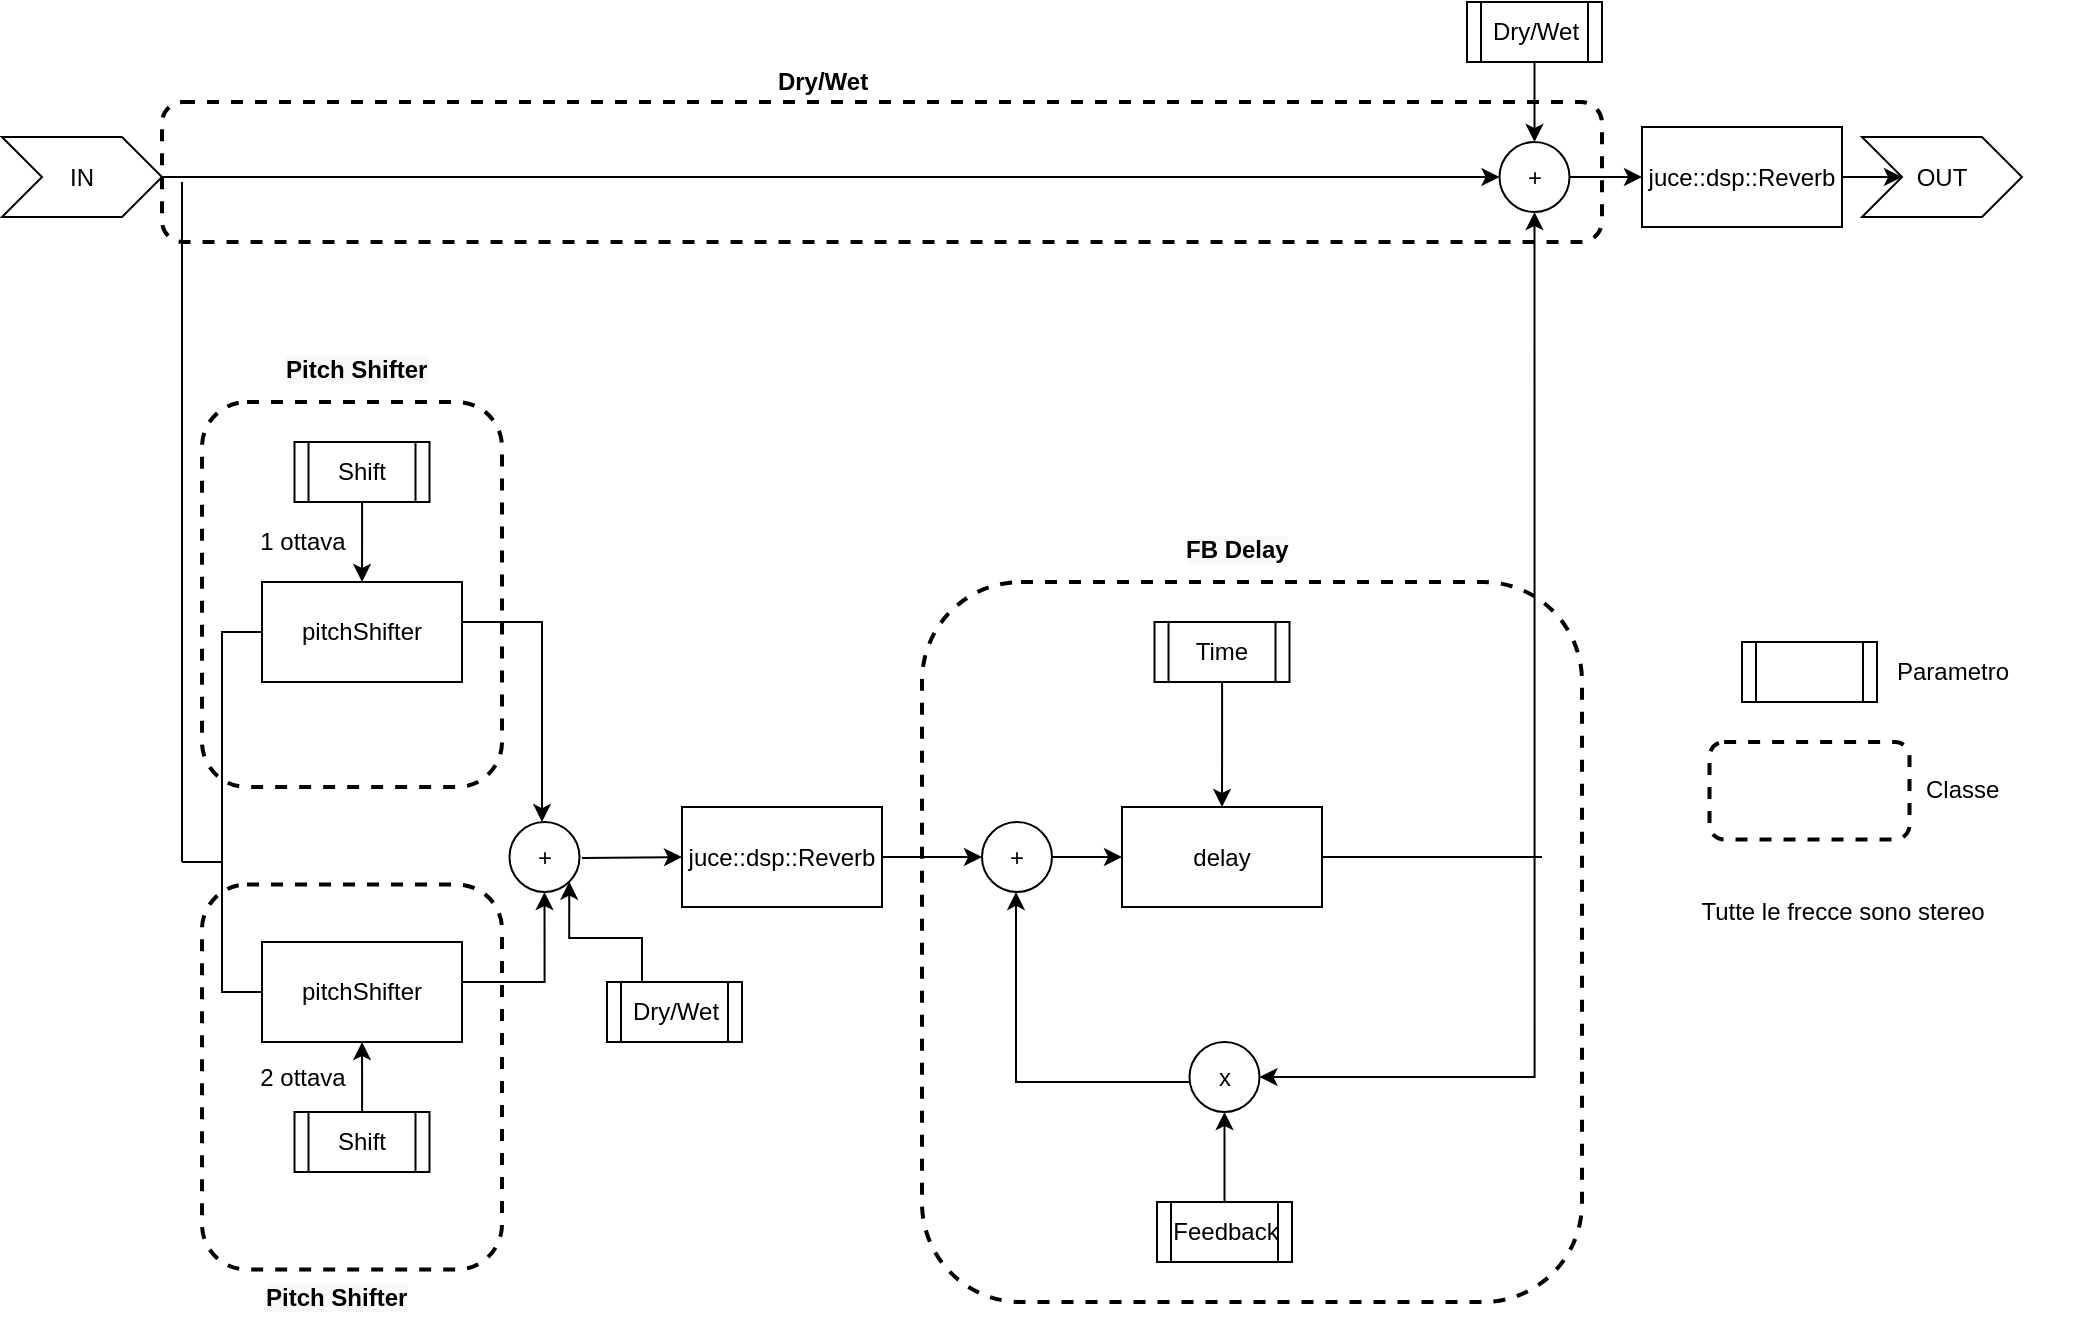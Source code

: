 <mxfile version="17.4.1" type="device"><diagram name="Page-1" id="2a216829-ef6e-dabb-86c1-c78162f3ba2b"><mxGraphModel dx="1409" dy="738" grid="1" gridSize="10" guides="1" tooltips="1" connect="1" arrows="1" fold="1" page="1" pageScale="1" pageWidth="1169" pageHeight="827" background="none" math="0" shadow="0"><root><mxCell id="0"/><mxCell id="1" parent="0"/><mxCell id="IwHar4CnBKaZa-WV_d8t-12" style="edgeStyle=orthogonalEdgeStyle;rounded=0;orthogonalLoop=1;jettySize=auto;html=1;entryX=0;entryY=0.5;entryDx=0;entryDy=0;" edge="1" parent="1" source="IwHar4CnBKaZa-WV_d8t-3" target="IwHar4CnBKaZa-WV_d8t-8"><mxGeometry relative="1" as="geometry"><mxPoint x="520" y="140" as="targetPoint"/></mxGeometry></mxCell><mxCell id="IwHar4CnBKaZa-WV_d8t-3" value="IN" style="shape=step;perimeter=stepPerimeter;whiteSpace=wrap;html=1;fixedSize=1;" vertex="1" parent="1"><mxGeometry x="10" y="117.5" width="80" height="40" as="geometry"/></mxCell><mxCell id="IwHar4CnBKaZa-WV_d8t-4" value="OUT" style="shape=step;perimeter=stepPerimeter;whiteSpace=wrap;html=1;fixedSize=1;" vertex="1" parent="1"><mxGeometry x="940" y="117.5" width="80" height="40" as="geometry"/></mxCell><mxCell id="IwHar4CnBKaZa-WV_d8t-6" style="edgeStyle=orthogonalEdgeStyle;rounded=0;orthogonalLoop=1;jettySize=auto;html=1;entryX=0;entryY=0.5;entryDx=0;entryDy=0;" edge="1" parent="1" source="IwHar4CnBKaZa-WV_d8t-5" target="IwHar4CnBKaZa-WV_d8t-4"><mxGeometry relative="1" as="geometry"/></mxCell><mxCell id="IwHar4CnBKaZa-WV_d8t-5" value="juce::dsp::Reverb" style="rounded=0;whiteSpace=wrap;html=1;" vertex="1" parent="1"><mxGeometry x="830" y="112.5" width="100" height="50" as="geometry"/></mxCell><mxCell id="IwHar4CnBKaZa-WV_d8t-9" style="edgeStyle=orthogonalEdgeStyle;rounded=0;orthogonalLoop=1;jettySize=auto;html=1;entryX=0;entryY=0.5;entryDx=0;entryDy=0;" edge="1" parent="1" source="IwHar4CnBKaZa-WV_d8t-8" target="IwHar4CnBKaZa-WV_d8t-5"><mxGeometry relative="1" as="geometry"/></mxCell><mxCell id="IwHar4CnBKaZa-WV_d8t-71" style="edgeStyle=orthogonalEdgeStyle;rounded=0;orthogonalLoop=1;jettySize=auto;html=1;entryX=1;entryY=0.5;entryDx=0;entryDy=0;startArrow=classic;startFill=1;endArrow=classic;endFill=1;" edge="1" parent="1" source="IwHar4CnBKaZa-WV_d8t-8" target="IwHar4CnBKaZa-WV_d8t-27"><mxGeometry relative="1" as="geometry"><Array as="points"><mxPoint x="776" y="588"/></Array></mxGeometry></mxCell><mxCell id="IwHar4CnBKaZa-WV_d8t-8" value="+" style="ellipse;whiteSpace=wrap;html=1;aspect=fixed;" vertex="1" parent="1"><mxGeometry x="758.75" y="120" width="35" height="35" as="geometry"/></mxCell><mxCell id="IwHar4CnBKaZa-WV_d8t-11" style="edgeStyle=orthogonalEdgeStyle;rounded=0;orthogonalLoop=1;jettySize=auto;html=1;entryX=0.5;entryY=0;entryDx=0;entryDy=0;" edge="1" parent="1" source="IwHar4CnBKaZa-WV_d8t-10" target="IwHar4CnBKaZa-WV_d8t-8"><mxGeometry relative="1" as="geometry"/></mxCell><mxCell id="IwHar4CnBKaZa-WV_d8t-10" value="Dry/Wet" style="shape=process;whiteSpace=wrap;html=1;backgroundOutline=1;" vertex="1" parent="1"><mxGeometry x="742.5" y="50" width="67.5" height="30" as="geometry"/></mxCell><mxCell id="IwHar4CnBKaZa-WV_d8t-18" value="" style="endArrow=classic;html=1;rounded=0;entryX=0;entryY=0.5;entryDx=0;entryDy=0;" edge="1" parent="1" target="IwHar4CnBKaZa-WV_d8t-31"><mxGeometry width="50" height="50" relative="1" as="geometry"><mxPoint x="300" y="478" as="sourcePoint"/><mxPoint x="310" y="480" as="targetPoint"/></mxGeometry></mxCell><mxCell id="IwHar4CnBKaZa-WV_d8t-80" style="edgeStyle=orthogonalEdgeStyle;rounded=0;orthogonalLoop=1;jettySize=auto;html=1;startArrow=none;startFill=0;endArrow=none;endFill=0;" edge="1" parent="1" source="IwHar4CnBKaZa-WV_d8t-21"><mxGeometry relative="1" as="geometry"><mxPoint x="780" y="477.5" as="targetPoint"/></mxGeometry></mxCell><mxCell id="IwHar4CnBKaZa-WV_d8t-21" value="delay" style="rounded=0;whiteSpace=wrap;html=1;" vertex="1" parent="1"><mxGeometry x="570" y="452.5" width="100" height="50" as="geometry"/></mxCell><mxCell id="IwHar4CnBKaZa-WV_d8t-23" style="edgeStyle=orthogonalEdgeStyle;rounded=0;orthogonalLoop=1;jettySize=auto;html=1;entryX=0;entryY=0.5;entryDx=0;entryDy=0;" edge="1" parent="1" source="IwHar4CnBKaZa-WV_d8t-22" target="IwHar4CnBKaZa-WV_d8t-21"><mxGeometry relative="1" as="geometry"/></mxCell><mxCell id="IwHar4CnBKaZa-WV_d8t-22" value="+" style="ellipse;whiteSpace=wrap;html=1;aspect=fixed;" vertex="1" parent="1"><mxGeometry x="500" y="460" width="35" height="35" as="geometry"/></mxCell><mxCell id="IwHar4CnBKaZa-WV_d8t-70" style="edgeStyle=orthogonalEdgeStyle;rounded=0;orthogonalLoop=1;jettySize=auto;html=1;startArrow=none;startFill=0;endArrow=classic;endFill=1;" edge="1" parent="1" source="IwHar4CnBKaZa-WV_d8t-27" target="IwHar4CnBKaZa-WV_d8t-22"><mxGeometry relative="1" as="geometry"><Array as="points"><mxPoint x="517" y="590"/></Array></mxGeometry></mxCell><mxCell id="IwHar4CnBKaZa-WV_d8t-27" value="x" style="ellipse;whiteSpace=wrap;html=1;aspect=fixed;" vertex="1" parent="1"><mxGeometry x="603.75" y="570" width="35" height="35" as="geometry"/></mxCell><mxCell id="IwHar4CnBKaZa-WV_d8t-32" value="" style="edgeStyle=orthogonalEdgeStyle;rounded=0;orthogonalLoop=1;jettySize=auto;html=1;" edge="1" parent="1" source="IwHar4CnBKaZa-WV_d8t-31" target="IwHar4CnBKaZa-WV_d8t-22"><mxGeometry relative="1" as="geometry"/></mxCell><mxCell id="IwHar4CnBKaZa-WV_d8t-31" value="juce::dsp::Reverb" style="rounded=0;whiteSpace=wrap;html=1;" vertex="1" parent="1"><mxGeometry x="350" y="452.5" width="100" height="50" as="geometry"/></mxCell><mxCell id="IwHar4CnBKaZa-WV_d8t-34" value="" style="edgeStyle=orthogonalEdgeStyle;rounded=0;orthogonalLoop=1;jettySize=auto;html=1;" edge="1" parent="1" source="IwHar4CnBKaZa-WV_d8t-33" target="IwHar4CnBKaZa-WV_d8t-27"><mxGeometry relative="1" as="geometry"/></mxCell><mxCell id="IwHar4CnBKaZa-WV_d8t-33" value="Feedback" style="shape=process;whiteSpace=wrap;html=1;backgroundOutline=1;" vertex="1" parent="1"><mxGeometry x="587.5" y="650" width="67.5" height="30" as="geometry"/></mxCell><mxCell id="IwHar4CnBKaZa-WV_d8t-36" value="" style="edgeStyle=orthogonalEdgeStyle;rounded=0;orthogonalLoop=1;jettySize=auto;html=1;" edge="1" parent="1" source="IwHar4CnBKaZa-WV_d8t-35" target="IwHar4CnBKaZa-WV_d8t-21"><mxGeometry relative="1" as="geometry"/></mxCell><mxCell id="IwHar4CnBKaZa-WV_d8t-35" value="Time" style="shape=process;whiteSpace=wrap;html=1;backgroundOutline=1;" vertex="1" parent="1"><mxGeometry x="586.25" y="360" width="67.5" height="30" as="geometry"/></mxCell><mxCell id="IwHar4CnBKaZa-WV_d8t-60" style="edgeStyle=orthogonalEdgeStyle;rounded=0;orthogonalLoop=1;jettySize=auto;html=1;endArrow=none;endFill=0;" edge="1" parent="1" source="IwHar4CnBKaZa-WV_d8t-39"><mxGeometry relative="1" as="geometry"><mxPoint x="120" y="480" as="targetPoint"/></mxGeometry></mxCell><mxCell id="IwHar4CnBKaZa-WV_d8t-39" value="pitchShifter" style="rounded=0;whiteSpace=wrap;html=1;" vertex="1" parent="1"><mxGeometry x="140" y="340" width="100" height="50" as="geometry"/></mxCell><mxCell id="IwHar4CnBKaZa-WV_d8t-47" value="" style="edgeStyle=orthogonalEdgeStyle;rounded=0;orthogonalLoop=1;jettySize=auto;html=1;" edge="1" parent="1" source="IwHar4CnBKaZa-WV_d8t-48" target="IwHar4CnBKaZa-WV_d8t-39"><mxGeometry relative="1" as="geometry"/></mxCell><mxCell id="IwHar4CnBKaZa-WV_d8t-48" value="Shift" style="shape=process;whiteSpace=wrap;html=1;backgroundOutline=1;" vertex="1" parent="1"><mxGeometry x="156.25" y="270" width="67.5" height="30" as="geometry"/></mxCell><mxCell id="IwHar4CnBKaZa-WV_d8t-61" style="edgeStyle=orthogonalEdgeStyle;rounded=0;orthogonalLoop=1;jettySize=auto;html=1;endArrow=none;endFill=0;" edge="1" parent="1" source="IwHar4CnBKaZa-WV_d8t-49"><mxGeometry relative="1" as="geometry"><mxPoint x="120" y="480" as="targetPoint"/></mxGeometry></mxCell><mxCell id="IwHar4CnBKaZa-WV_d8t-49" value="pitchShifter" style="rounded=0;whiteSpace=wrap;html=1;" vertex="1" parent="1"><mxGeometry x="140" y="520" width="100" height="50" as="geometry"/></mxCell><mxCell id="IwHar4CnBKaZa-WV_d8t-52" value="" style="edgeStyle=orthogonalEdgeStyle;rounded=0;orthogonalLoop=1;jettySize=auto;html=1;" edge="1" parent="1" source="IwHar4CnBKaZa-WV_d8t-51" target="IwHar4CnBKaZa-WV_d8t-49"><mxGeometry relative="1" as="geometry"/></mxCell><mxCell id="IwHar4CnBKaZa-WV_d8t-51" value="Shift" style="shape=process;whiteSpace=wrap;html=1;backgroundOutline=1;" vertex="1" parent="1"><mxGeometry x="156.25" y="605" width="67.5" height="30" as="geometry"/></mxCell><mxCell id="IwHar4CnBKaZa-WV_d8t-53" value="" style="endArrow=none;html=1;rounded=0;strokeWidth=1;" edge="1" parent="1"><mxGeometry width="50" height="50" relative="1" as="geometry"><mxPoint x="100" y="140" as="sourcePoint"/><mxPoint x="100" y="480" as="targetPoint"/></mxGeometry></mxCell><mxCell id="IwHar4CnBKaZa-WV_d8t-64" style="edgeStyle=orthogonalEdgeStyle;rounded=0;orthogonalLoop=1;jettySize=auto;html=1;entryX=1;entryY=0;entryDx=0;entryDy=0;endArrow=none;endFill=0;startArrow=classic;startFill=1;" edge="1" parent="1" source="IwHar4CnBKaZa-WV_d8t-54" target="IwHar4CnBKaZa-WV_d8t-49"><mxGeometry relative="1" as="geometry"><Array as="points"><mxPoint x="281" y="540"/><mxPoint x="240" y="540"/></Array></mxGeometry></mxCell><mxCell id="IwHar4CnBKaZa-WV_d8t-66" style="edgeStyle=orthogonalEdgeStyle;rounded=0;orthogonalLoop=1;jettySize=auto;html=1;entryX=1;entryY=1;entryDx=0;entryDy=0;endArrow=none;endFill=0;startArrow=classic;startFill=1;" edge="1" parent="1" source="IwHar4CnBKaZa-WV_d8t-54" target="IwHar4CnBKaZa-WV_d8t-39"><mxGeometry relative="1" as="geometry"><Array as="points"><mxPoint x="280" y="360"/><mxPoint x="240" y="360"/></Array></mxGeometry></mxCell><mxCell id="IwHar4CnBKaZa-WV_d8t-54" value="+" style="ellipse;whiteSpace=wrap;html=1;aspect=fixed;" vertex="1" parent="1"><mxGeometry x="263.75" y="460" width="35" height="35" as="geometry"/></mxCell><mxCell id="IwHar4CnBKaZa-WV_d8t-87" style="edgeStyle=orthogonalEdgeStyle;rounded=0;orthogonalLoop=1;jettySize=auto;html=1;entryX=1;entryY=1;entryDx=0;entryDy=0;startArrow=none;startFill=0;endArrow=classic;endFill=1;strokeWidth=1;" edge="1" parent="1" source="IwHar4CnBKaZa-WV_d8t-55" target="IwHar4CnBKaZa-WV_d8t-54"><mxGeometry relative="1" as="geometry"><Array as="points"><mxPoint x="330" y="518"/><mxPoint x="294" y="518"/></Array></mxGeometry></mxCell><mxCell id="IwHar4CnBKaZa-WV_d8t-55" value="Dry/Wet&lt;br&gt;" style="shape=process;whiteSpace=wrap;html=1;backgroundOutline=1;" vertex="1" parent="1"><mxGeometry x="312.5" y="540" width="67.5" height="30" as="geometry"/></mxCell><mxCell id="IwHar4CnBKaZa-WV_d8t-59" value="" style="endArrow=none;html=1;rounded=0;" edge="1" parent="1"><mxGeometry width="50" height="50" relative="1" as="geometry"><mxPoint x="100" y="480" as="sourcePoint"/><mxPoint x="120" y="480" as="targetPoint"/></mxGeometry></mxCell><mxCell id="IwHar4CnBKaZa-WV_d8t-67" value="1 ottava" style="text;html=1;align=center;verticalAlign=middle;resizable=0;points=[];autosize=1;strokeColor=none;fillColor=none;" vertex="1" parent="1"><mxGeometry x="130" y="310" width="60" height="20" as="geometry"/></mxCell><mxCell id="IwHar4CnBKaZa-WV_d8t-68" value="2 ottava" style="text;html=1;align=center;verticalAlign=middle;resizable=0;points=[];autosize=1;strokeColor=none;fillColor=none;" vertex="1" parent="1"><mxGeometry x="130" y="577.5" width="60" height="20" as="geometry"/></mxCell><mxCell id="IwHar4CnBKaZa-WV_d8t-74" value="" style="rounded=1;whiteSpace=wrap;html=1;glass=0;strokeWidth=2;fillColor=none;dashed=1;" vertex="1" parent="1"><mxGeometry x="90" y="100" width="720" height="70" as="geometry"/></mxCell><mxCell id="IwHar4CnBKaZa-WV_d8t-76" value="&lt;b&gt;Dry/Wet&lt;/b&gt;" style="text;html=1;align=center;verticalAlign=middle;resizable=0;points=[];autosize=1;strokeColor=none;fillColor=none;" vertex="1" parent="1"><mxGeometry x="390" y="80" width="60" height="20" as="geometry"/></mxCell><mxCell id="IwHar4CnBKaZa-WV_d8t-77" value="" style="rounded=1;whiteSpace=wrap;html=1;glass=0;strokeWidth=2;fillColor=none;dashed=1;" vertex="1" parent="1"><mxGeometry x="470" y="340" width="330" height="360" as="geometry"/></mxCell><mxCell id="IwHar4CnBKaZa-WV_d8t-78" value="&lt;b style=&quot;color: rgb(0 , 0 , 0) ; font-family: &amp;#34;helvetica&amp;#34; ; font-size: 12px ; font-style: normal ; letter-spacing: normal ; text-align: center ; text-indent: 0px ; text-transform: none ; word-spacing: 0px ; background-color: rgb(248 , 249 , 250)&quot;&gt;FB Delay&lt;/b&gt;" style="text;whiteSpace=wrap;html=1;" vertex="1" parent="1"><mxGeometry x="600" y="310" width="70" height="30" as="geometry"/></mxCell><mxCell id="IwHar4CnBKaZa-WV_d8t-82" value="" style="rounded=1;whiteSpace=wrap;html=1;glass=0;strokeWidth=2;fillColor=none;dashed=1;" vertex="1" parent="1"><mxGeometry x="110" y="250" width="150" height="192.5" as="geometry"/></mxCell><mxCell id="IwHar4CnBKaZa-WV_d8t-83" value="" style="rounded=1;whiteSpace=wrap;html=1;glass=0;strokeWidth=2;fillColor=none;dashed=1;" vertex="1" parent="1"><mxGeometry x="110" y="491.25" width="150" height="192.5" as="geometry"/></mxCell><mxCell id="IwHar4CnBKaZa-WV_d8t-84" value="&lt;b style=&quot;color: rgb(0 , 0 , 0) ; font-family: &amp;#34;helvetica&amp;#34; ; font-size: 12px ; font-style: normal ; letter-spacing: normal ; text-align: center ; text-indent: 0px ; text-transform: none ; word-spacing: 0px ; background-color: rgb(248 , 249 , 250)&quot;&gt;Pitch Shifter&lt;/b&gt;" style="text;whiteSpace=wrap;html=1;" vertex="1" parent="1"><mxGeometry x="150" y="220" width="80" height="30" as="geometry"/></mxCell><mxCell id="IwHar4CnBKaZa-WV_d8t-85" value="&lt;b style=&quot;color: rgb(0 , 0 , 0) ; font-family: &amp;#34;helvetica&amp;#34; ; font-size: 12px ; font-style: normal ; letter-spacing: normal ; text-align: center ; text-indent: 0px ; text-transform: none ; word-spacing: 0px ; background-color: rgb(248 , 249 , 250)&quot;&gt;Pitch Shifter&lt;/b&gt;" style="text;whiteSpace=wrap;html=1;" vertex="1" parent="1"><mxGeometry x="140" y="683.75" width="80" height="30" as="geometry"/></mxCell><mxCell id="IwHar4CnBKaZa-WV_d8t-88" value="Tutte le frecce sono stereo" style="text;html=1;align=center;verticalAlign=middle;resizable=0;points=[];autosize=1;strokeColor=none;fillColor=none;" vertex="1" parent="1"><mxGeometry x="850" y="495" width="160" height="20" as="geometry"/></mxCell><mxCell id="IwHar4CnBKaZa-WV_d8t-89" value="" style="shape=process;whiteSpace=wrap;html=1;backgroundOutline=1;" vertex="1" parent="1"><mxGeometry x="880" y="370" width="67.5" height="30" as="geometry"/></mxCell><mxCell id="IwHar4CnBKaZa-WV_d8t-90" value="Parametro" style="text;html=1;align=center;verticalAlign=middle;resizable=0;points=[];autosize=1;strokeColor=none;fillColor=none;" vertex="1" parent="1"><mxGeometry x="950" y="375" width="70" height="20" as="geometry"/></mxCell><mxCell id="IwHar4CnBKaZa-WV_d8t-94" value="" style="rounded=1;whiteSpace=wrap;html=1;glass=0;strokeWidth=2;fillColor=none;dashed=1;" vertex="1" parent="1"><mxGeometry x="863.75" y="420" width="100" height="48.75" as="geometry"/></mxCell><mxCell id="IwHar4CnBKaZa-WV_d8t-95" value="&lt;div style=&quot;text-align: center&quot;&gt;&lt;span&gt;&lt;font face=&quot;helvetica&quot;&gt;Classe&lt;/font&gt;&lt;/span&gt;&lt;/div&gt;" style="text;whiteSpace=wrap;html=1;" vertex="1" parent="1"><mxGeometry x="970" y="430" width="80" height="30" as="geometry"/></mxCell></root></mxGraphModel></diagram></mxfile>